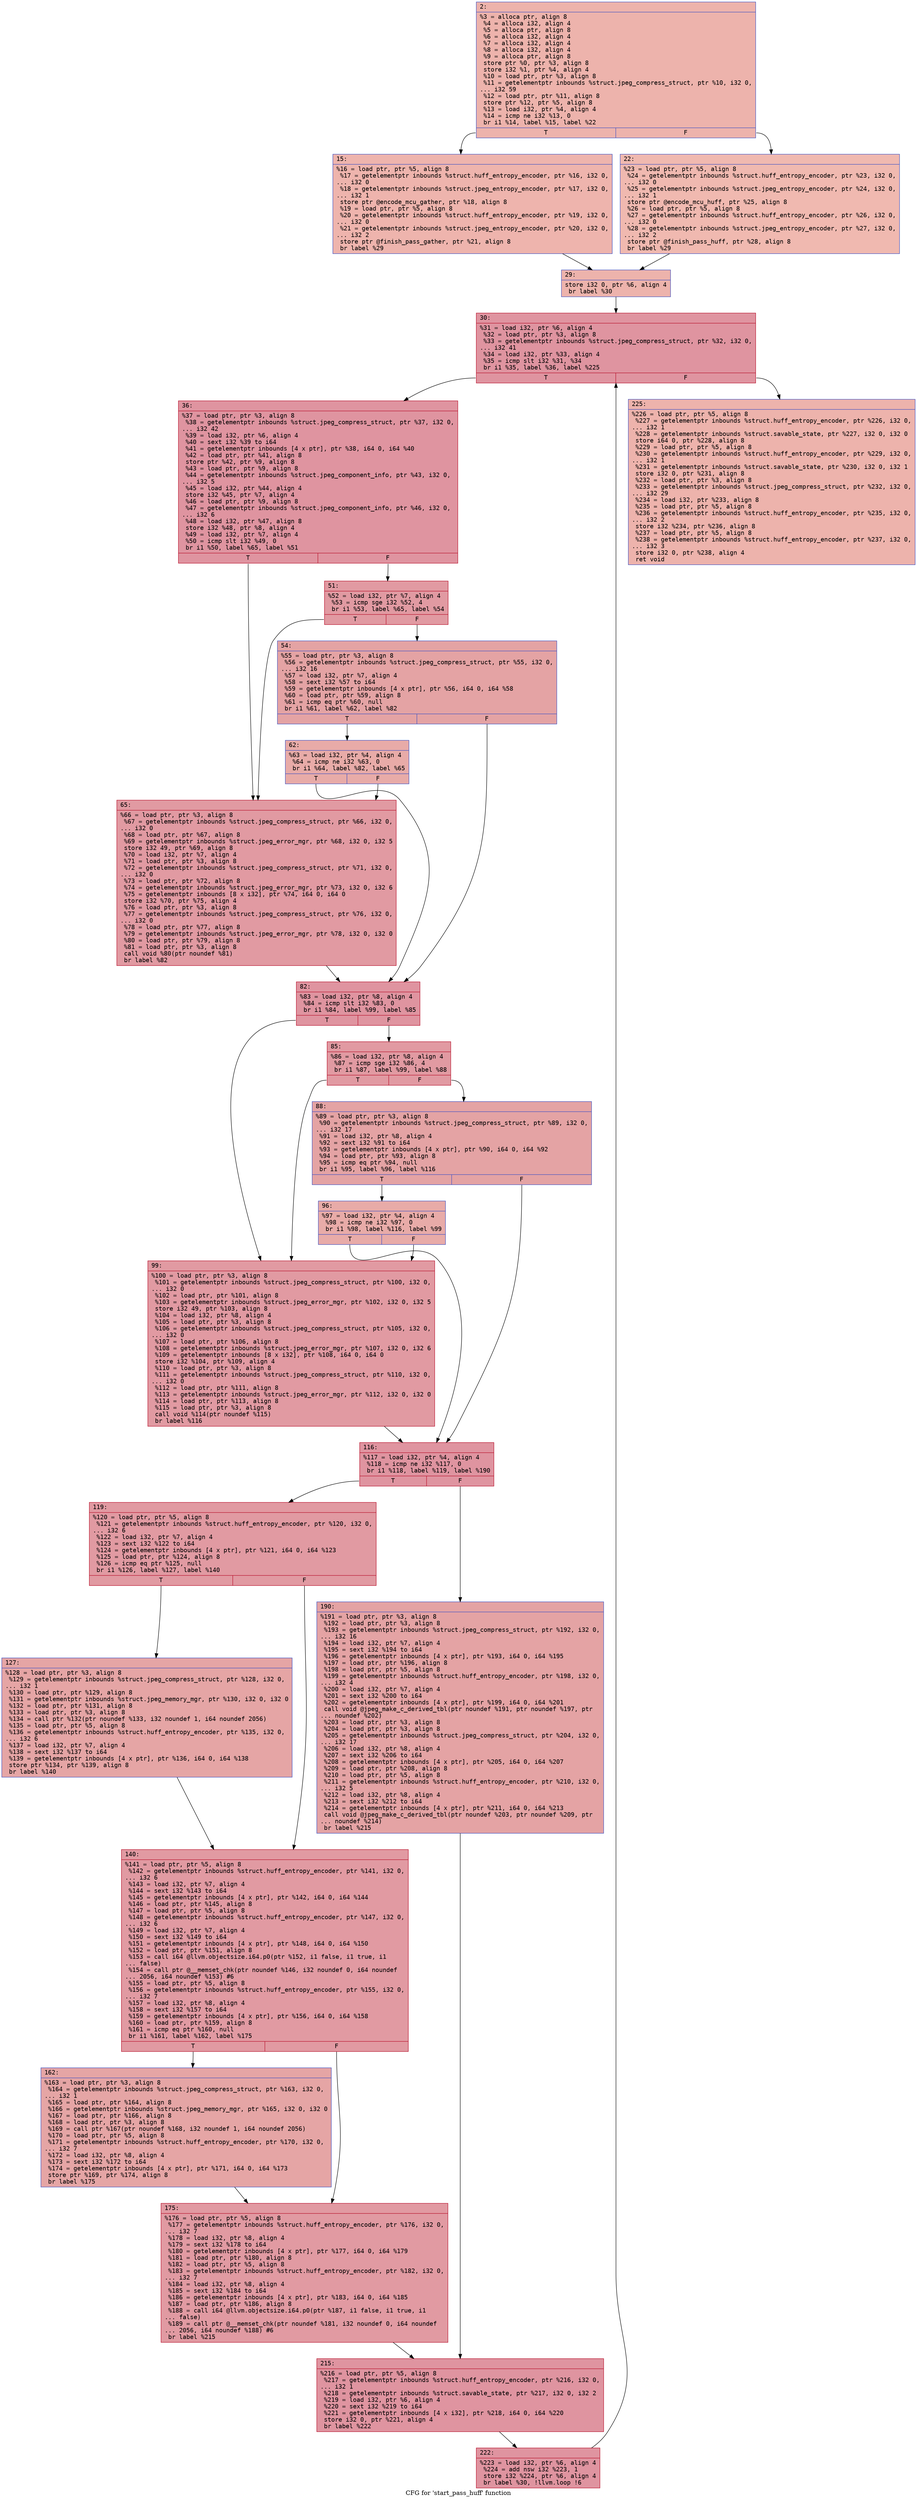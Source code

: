 digraph "CFG for 'start_pass_huff' function" {
	label="CFG for 'start_pass_huff' function";

	Node0x600001e43ca0 [shape=record,color="#3d50c3ff", style=filled, fillcolor="#d6524470" fontname="Courier",label="{2:\l|  %3 = alloca ptr, align 8\l  %4 = alloca i32, align 4\l  %5 = alloca ptr, align 8\l  %6 = alloca i32, align 4\l  %7 = alloca i32, align 4\l  %8 = alloca i32, align 4\l  %9 = alloca ptr, align 8\l  store ptr %0, ptr %3, align 8\l  store i32 %1, ptr %4, align 4\l  %10 = load ptr, ptr %3, align 8\l  %11 = getelementptr inbounds %struct.jpeg_compress_struct, ptr %10, i32 0,\l... i32 59\l  %12 = load ptr, ptr %11, align 8\l  store ptr %12, ptr %5, align 8\l  %13 = load i32, ptr %4, align 4\l  %14 = icmp ne i32 %13, 0\l  br i1 %14, label %15, label %22\l|{<s0>T|<s1>F}}"];
	Node0x600001e43ca0:s0 -> Node0x600001e43cf0[tooltip="2 -> 15\nProbability 62.50%" ];
	Node0x600001e43ca0:s1 -> Node0x600001e43d40[tooltip="2 -> 22\nProbability 37.50%" ];
	Node0x600001e43cf0 [shape=record,color="#3d50c3ff", style=filled, fillcolor="#d8564670" fontname="Courier",label="{15:\l|  %16 = load ptr, ptr %5, align 8\l  %17 = getelementptr inbounds %struct.huff_entropy_encoder, ptr %16, i32 0,\l... i32 0\l  %18 = getelementptr inbounds %struct.jpeg_entropy_encoder, ptr %17, i32 0,\l... i32 1\l  store ptr @encode_mcu_gather, ptr %18, align 8\l  %19 = load ptr, ptr %5, align 8\l  %20 = getelementptr inbounds %struct.huff_entropy_encoder, ptr %19, i32 0,\l... i32 0\l  %21 = getelementptr inbounds %struct.jpeg_entropy_encoder, ptr %20, i32 0,\l... i32 2\l  store ptr @finish_pass_gather, ptr %21, align 8\l  br label %29\l}"];
	Node0x600001e43cf0 -> Node0x600001e43d90[tooltip="15 -> 29\nProbability 100.00%" ];
	Node0x600001e43d40 [shape=record,color="#3d50c3ff", style=filled, fillcolor="#de614d70" fontname="Courier",label="{22:\l|  %23 = load ptr, ptr %5, align 8\l  %24 = getelementptr inbounds %struct.huff_entropy_encoder, ptr %23, i32 0,\l... i32 0\l  %25 = getelementptr inbounds %struct.jpeg_entropy_encoder, ptr %24, i32 0,\l... i32 1\l  store ptr @encode_mcu_huff, ptr %25, align 8\l  %26 = load ptr, ptr %5, align 8\l  %27 = getelementptr inbounds %struct.huff_entropy_encoder, ptr %26, i32 0,\l... i32 0\l  %28 = getelementptr inbounds %struct.jpeg_entropy_encoder, ptr %27, i32 0,\l... i32 2\l  store ptr @finish_pass_huff, ptr %28, align 8\l  br label %29\l}"];
	Node0x600001e43d40 -> Node0x600001e43d90[tooltip="22 -> 29\nProbability 100.00%" ];
	Node0x600001e43d90 [shape=record,color="#3d50c3ff", style=filled, fillcolor="#d6524470" fontname="Courier",label="{29:\l|  store i32 0, ptr %6, align 4\l  br label %30\l}"];
	Node0x600001e43d90 -> Node0x600001e43de0[tooltip="29 -> 30\nProbability 100.00%" ];
	Node0x600001e43de0 [shape=record,color="#b70d28ff", style=filled, fillcolor="#b70d2870" fontname="Courier",label="{30:\l|  %31 = load i32, ptr %6, align 4\l  %32 = load ptr, ptr %3, align 8\l  %33 = getelementptr inbounds %struct.jpeg_compress_struct, ptr %32, i32 0,\l... i32 41\l  %34 = load i32, ptr %33, align 4\l  %35 = icmp slt i32 %31, %34\l  br i1 %35, label %36, label %225\l|{<s0>T|<s1>F}}"];
	Node0x600001e43de0:s0 -> Node0x600001e43e30[tooltip="30 -> 36\nProbability 96.88%" ];
	Node0x600001e43de0:s1 -> Node0x600001e44460[tooltip="30 -> 225\nProbability 3.12%" ];
	Node0x600001e43e30 [shape=record,color="#b70d28ff", style=filled, fillcolor="#b70d2870" fontname="Courier",label="{36:\l|  %37 = load ptr, ptr %3, align 8\l  %38 = getelementptr inbounds %struct.jpeg_compress_struct, ptr %37, i32 0,\l... i32 42\l  %39 = load i32, ptr %6, align 4\l  %40 = sext i32 %39 to i64\l  %41 = getelementptr inbounds [4 x ptr], ptr %38, i64 0, i64 %40\l  %42 = load ptr, ptr %41, align 8\l  store ptr %42, ptr %9, align 8\l  %43 = load ptr, ptr %9, align 8\l  %44 = getelementptr inbounds %struct.jpeg_component_info, ptr %43, i32 0,\l... i32 5\l  %45 = load i32, ptr %44, align 4\l  store i32 %45, ptr %7, align 4\l  %46 = load ptr, ptr %9, align 8\l  %47 = getelementptr inbounds %struct.jpeg_component_info, ptr %46, i32 0,\l... i32 6\l  %48 = load i32, ptr %47, align 8\l  store i32 %48, ptr %8, align 4\l  %49 = load i32, ptr %7, align 4\l  %50 = icmp slt i32 %49, 0\l  br i1 %50, label %65, label %51\l|{<s0>T|<s1>F}}"];
	Node0x600001e43e30:s0 -> Node0x600001e43f70[tooltip="36 -> 65\nProbability 37.50%" ];
	Node0x600001e43e30:s1 -> Node0x600001e43e80[tooltip="36 -> 51\nProbability 62.50%" ];
	Node0x600001e43e80 [shape=record,color="#b70d28ff", style=filled, fillcolor="#bb1b2c70" fontname="Courier",label="{51:\l|  %52 = load i32, ptr %7, align 4\l  %53 = icmp sge i32 %52, 4\l  br i1 %53, label %65, label %54\l|{<s0>T|<s1>F}}"];
	Node0x600001e43e80:s0 -> Node0x600001e43f70[tooltip="51 -> 65\nProbability 50.00%" ];
	Node0x600001e43e80:s1 -> Node0x600001e43ed0[tooltip="51 -> 54\nProbability 50.00%" ];
	Node0x600001e43ed0 [shape=record,color="#3d50c3ff", style=filled, fillcolor="#c32e3170" fontname="Courier",label="{54:\l|  %55 = load ptr, ptr %3, align 8\l  %56 = getelementptr inbounds %struct.jpeg_compress_struct, ptr %55, i32 0,\l... i32 16\l  %57 = load i32, ptr %7, align 4\l  %58 = sext i32 %57 to i64\l  %59 = getelementptr inbounds [4 x ptr], ptr %56, i64 0, i64 %58\l  %60 = load ptr, ptr %59, align 8\l  %61 = icmp eq ptr %60, null\l  br i1 %61, label %62, label %82\l|{<s0>T|<s1>F}}"];
	Node0x600001e43ed0:s0 -> Node0x600001e43f20[tooltip="54 -> 62\nProbability 37.50%" ];
	Node0x600001e43ed0:s1 -> Node0x600001e44000[tooltip="54 -> 82\nProbability 62.50%" ];
	Node0x600001e43f20 [shape=record,color="#3d50c3ff", style=filled, fillcolor="#cc403a70" fontname="Courier",label="{62:\l|  %63 = load i32, ptr %4, align 4\l  %64 = icmp ne i32 %63, 0\l  br i1 %64, label %82, label %65\l|{<s0>T|<s1>F}}"];
	Node0x600001e43f20:s0 -> Node0x600001e44000[tooltip="62 -> 82\nProbability 62.50%" ];
	Node0x600001e43f20:s1 -> Node0x600001e43f70[tooltip="62 -> 65\nProbability 37.50%" ];
	Node0x600001e43f70 [shape=record,color="#b70d28ff", style=filled, fillcolor="#bb1b2c70" fontname="Courier",label="{65:\l|  %66 = load ptr, ptr %3, align 8\l  %67 = getelementptr inbounds %struct.jpeg_compress_struct, ptr %66, i32 0,\l... i32 0\l  %68 = load ptr, ptr %67, align 8\l  %69 = getelementptr inbounds %struct.jpeg_error_mgr, ptr %68, i32 0, i32 5\l  store i32 49, ptr %69, align 8\l  %70 = load i32, ptr %7, align 4\l  %71 = load ptr, ptr %3, align 8\l  %72 = getelementptr inbounds %struct.jpeg_compress_struct, ptr %71, i32 0,\l... i32 0\l  %73 = load ptr, ptr %72, align 8\l  %74 = getelementptr inbounds %struct.jpeg_error_mgr, ptr %73, i32 0, i32 6\l  %75 = getelementptr inbounds [8 x i32], ptr %74, i64 0, i64 0\l  store i32 %70, ptr %75, align 4\l  %76 = load ptr, ptr %3, align 8\l  %77 = getelementptr inbounds %struct.jpeg_compress_struct, ptr %76, i32 0,\l... i32 0\l  %78 = load ptr, ptr %77, align 8\l  %79 = getelementptr inbounds %struct.jpeg_error_mgr, ptr %78, i32 0, i32 0\l  %80 = load ptr, ptr %79, align 8\l  %81 = load ptr, ptr %3, align 8\l  call void %80(ptr noundef %81)\l  br label %82\l}"];
	Node0x600001e43f70 -> Node0x600001e44000[tooltip="65 -> 82\nProbability 100.00%" ];
	Node0x600001e44000 [shape=record,color="#b70d28ff", style=filled, fillcolor="#b70d2870" fontname="Courier",label="{82:\l|  %83 = load i32, ptr %8, align 4\l  %84 = icmp slt i32 %83, 0\l  br i1 %84, label %99, label %85\l|{<s0>T|<s1>F}}"];
	Node0x600001e44000:s0 -> Node0x600001e44140[tooltip="82 -> 99\nProbability 37.50%" ];
	Node0x600001e44000:s1 -> Node0x600001e44050[tooltip="82 -> 85\nProbability 62.50%" ];
	Node0x600001e44050 [shape=record,color="#b70d28ff", style=filled, fillcolor="#bb1b2c70" fontname="Courier",label="{85:\l|  %86 = load i32, ptr %8, align 4\l  %87 = icmp sge i32 %86, 4\l  br i1 %87, label %99, label %88\l|{<s0>T|<s1>F}}"];
	Node0x600001e44050:s0 -> Node0x600001e44140[tooltip="85 -> 99\nProbability 50.00%" ];
	Node0x600001e44050:s1 -> Node0x600001e440a0[tooltip="85 -> 88\nProbability 50.00%" ];
	Node0x600001e440a0 [shape=record,color="#3d50c3ff", style=filled, fillcolor="#c32e3170" fontname="Courier",label="{88:\l|  %89 = load ptr, ptr %3, align 8\l  %90 = getelementptr inbounds %struct.jpeg_compress_struct, ptr %89, i32 0,\l... i32 17\l  %91 = load i32, ptr %8, align 4\l  %92 = sext i32 %91 to i64\l  %93 = getelementptr inbounds [4 x ptr], ptr %90, i64 0, i64 %92\l  %94 = load ptr, ptr %93, align 8\l  %95 = icmp eq ptr %94, null\l  br i1 %95, label %96, label %116\l|{<s0>T|<s1>F}}"];
	Node0x600001e440a0:s0 -> Node0x600001e440f0[tooltip="88 -> 96\nProbability 37.50%" ];
	Node0x600001e440a0:s1 -> Node0x600001e44190[tooltip="88 -> 116\nProbability 62.50%" ];
	Node0x600001e440f0 [shape=record,color="#3d50c3ff", style=filled, fillcolor="#cc403a70" fontname="Courier",label="{96:\l|  %97 = load i32, ptr %4, align 4\l  %98 = icmp ne i32 %97, 0\l  br i1 %98, label %116, label %99\l|{<s0>T|<s1>F}}"];
	Node0x600001e440f0:s0 -> Node0x600001e44190[tooltip="96 -> 116\nProbability 62.50%" ];
	Node0x600001e440f0:s1 -> Node0x600001e44140[tooltip="96 -> 99\nProbability 37.50%" ];
	Node0x600001e44140 [shape=record,color="#b70d28ff", style=filled, fillcolor="#bb1b2c70" fontname="Courier",label="{99:\l|  %100 = load ptr, ptr %3, align 8\l  %101 = getelementptr inbounds %struct.jpeg_compress_struct, ptr %100, i32 0,\l... i32 0\l  %102 = load ptr, ptr %101, align 8\l  %103 = getelementptr inbounds %struct.jpeg_error_mgr, ptr %102, i32 0, i32 5\l  store i32 49, ptr %103, align 8\l  %104 = load i32, ptr %8, align 4\l  %105 = load ptr, ptr %3, align 8\l  %106 = getelementptr inbounds %struct.jpeg_compress_struct, ptr %105, i32 0,\l... i32 0\l  %107 = load ptr, ptr %106, align 8\l  %108 = getelementptr inbounds %struct.jpeg_error_mgr, ptr %107, i32 0, i32 6\l  %109 = getelementptr inbounds [8 x i32], ptr %108, i64 0, i64 0\l  store i32 %104, ptr %109, align 4\l  %110 = load ptr, ptr %3, align 8\l  %111 = getelementptr inbounds %struct.jpeg_compress_struct, ptr %110, i32 0,\l... i32 0\l  %112 = load ptr, ptr %111, align 8\l  %113 = getelementptr inbounds %struct.jpeg_error_mgr, ptr %112, i32 0, i32 0\l  %114 = load ptr, ptr %113, align 8\l  %115 = load ptr, ptr %3, align 8\l  call void %114(ptr noundef %115)\l  br label %116\l}"];
	Node0x600001e44140 -> Node0x600001e44190[tooltip="99 -> 116\nProbability 100.00%" ];
	Node0x600001e44190 [shape=record,color="#b70d28ff", style=filled, fillcolor="#b70d2870" fontname="Courier",label="{116:\l|  %117 = load i32, ptr %4, align 4\l  %118 = icmp ne i32 %117, 0\l  br i1 %118, label %119, label %190\l|{<s0>T|<s1>F}}"];
	Node0x600001e44190:s0 -> Node0x600001e441e0[tooltip="116 -> 119\nProbability 62.50%" ];
	Node0x600001e44190:s1 -> Node0x600001e44370[tooltip="116 -> 190\nProbability 37.50%" ];
	Node0x600001e441e0 [shape=record,color="#b70d28ff", style=filled, fillcolor="#bb1b2c70" fontname="Courier",label="{119:\l|  %120 = load ptr, ptr %5, align 8\l  %121 = getelementptr inbounds %struct.huff_entropy_encoder, ptr %120, i32 0,\l... i32 6\l  %122 = load i32, ptr %7, align 4\l  %123 = sext i32 %122 to i64\l  %124 = getelementptr inbounds [4 x ptr], ptr %121, i64 0, i64 %123\l  %125 = load ptr, ptr %124, align 8\l  %126 = icmp eq ptr %125, null\l  br i1 %126, label %127, label %140\l|{<s0>T|<s1>F}}"];
	Node0x600001e441e0:s0 -> Node0x600001e44230[tooltip="119 -> 127\nProbability 37.50%" ];
	Node0x600001e441e0:s1 -> Node0x600001e44280[tooltip="119 -> 140\nProbability 62.50%" ];
	Node0x600001e44230 [shape=record,color="#3d50c3ff", style=filled, fillcolor="#c5333470" fontname="Courier",label="{127:\l|  %128 = load ptr, ptr %3, align 8\l  %129 = getelementptr inbounds %struct.jpeg_compress_struct, ptr %128, i32 0,\l... i32 1\l  %130 = load ptr, ptr %129, align 8\l  %131 = getelementptr inbounds %struct.jpeg_memory_mgr, ptr %130, i32 0, i32 0\l  %132 = load ptr, ptr %131, align 8\l  %133 = load ptr, ptr %3, align 8\l  %134 = call ptr %132(ptr noundef %133, i32 noundef 1, i64 noundef 2056)\l  %135 = load ptr, ptr %5, align 8\l  %136 = getelementptr inbounds %struct.huff_entropy_encoder, ptr %135, i32 0,\l... i32 6\l  %137 = load i32, ptr %7, align 4\l  %138 = sext i32 %137 to i64\l  %139 = getelementptr inbounds [4 x ptr], ptr %136, i64 0, i64 %138\l  store ptr %134, ptr %139, align 8\l  br label %140\l}"];
	Node0x600001e44230 -> Node0x600001e44280[tooltip="127 -> 140\nProbability 100.00%" ];
	Node0x600001e44280 [shape=record,color="#b70d28ff", style=filled, fillcolor="#bb1b2c70" fontname="Courier",label="{140:\l|  %141 = load ptr, ptr %5, align 8\l  %142 = getelementptr inbounds %struct.huff_entropy_encoder, ptr %141, i32 0,\l... i32 6\l  %143 = load i32, ptr %7, align 4\l  %144 = sext i32 %143 to i64\l  %145 = getelementptr inbounds [4 x ptr], ptr %142, i64 0, i64 %144\l  %146 = load ptr, ptr %145, align 8\l  %147 = load ptr, ptr %5, align 8\l  %148 = getelementptr inbounds %struct.huff_entropy_encoder, ptr %147, i32 0,\l... i32 6\l  %149 = load i32, ptr %7, align 4\l  %150 = sext i32 %149 to i64\l  %151 = getelementptr inbounds [4 x ptr], ptr %148, i64 0, i64 %150\l  %152 = load ptr, ptr %151, align 8\l  %153 = call i64 @llvm.objectsize.i64.p0(ptr %152, i1 false, i1 true, i1\l... false)\l  %154 = call ptr @__memset_chk(ptr noundef %146, i32 noundef 0, i64 noundef\l... 2056, i64 noundef %153) #6\l  %155 = load ptr, ptr %5, align 8\l  %156 = getelementptr inbounds %struct.huff_entropy_encoder, ptr %155, i32 0,\l... i32 7\l  %157 = load i32, ptr %8, align 4\l  %158 = sext i32 %157 to i64\l  %159 = getelementptr inbounds [4 x ptr], ptr %156, i64 0, i64 %158\l  %160 = load ptr, ptr %159, align 8\l  %161 = icmp eq ptr %160, null\l  br i1 %161, label %162, label %175\l|{<s0>T|<s1>F}}"];
	Node0x600001e44280:s0 -> Node0x600001e442d0[tooltip="140 -> 162\nProbability 37.50%" ];
	Node0x600001e44280:s1 -> Node0x600001e44320[tooltip="140 -> 175\nProbability 62.50%" ];
	Node0x600001e442d0 [shape=record,color="#3d50c3ff", style=filled, fillcolor="#c5333470" fontname="Courier",label="{162:\l|  %163 = load ptr, ptr %3, align 8\l  %164 = getelementptr inbounds %struct.jpeg_compress_struct, ptr %163, i32 0,\l... i32 1\l  %165 = load ptr, ptr %164, align 8\l  %166 = getelementptr inbounds %struct.jpeg_memory_mgr, ptr %165, i32 0, i32 0\l  %167 = load ptr, ptr %166, align 8\l  %168 = load ptr, ptr %3, align 8\l  %169 = call ptr %167(ptr noundef %168, i32 noundef 1, i64 noundef 2056)\l  %170 = load ptr, ptr %5, align 8\l  %171 = getelementptr inbounds %struct.huff_entropy_encoder, ptr %170, i32 0,\l... i32 7\l  %172 = load i32, ptr %8, align 4\l  %173 = sext i32 %172 to i64\l  %174 = getelementptr inbounds [4 x ptr], ptr %171, i64 0, i64 %173\l  store ptr %169, ptr %174, align 8\l  br label %175\l}"];
	Node0x600001e442d0 -> Node0x600001e44320[tooltip="162 -> 175\nProbability 100.00%" ];
	Node0x600001e44320 [shape=record,color="#b70d28ff", style=filled, fillcolor="#bb1b2c70" fontname="Courier",label="{175:\l|  %176 = load ptr, ptr %5, align 8\l  %177 = getelementptr inbounds %struct.huff_entropy_encoder, ptr %176, i32 0,\l... i32 7\l  %178 = load i32, ptr %8, align 4\l  %179 = sext i32 %178 to i64\l  %180 = getelementptr inbounds [4 x ptr], ptr %177, i64 0, i64 %179\l  %181 = load ptr, ptr %180, align 8\l  %182 = load ptr, ptr %5, align 8\l  %183 = getelementptr inbounds %struct.huff_entropy_encoder, ptr %182, i32 0,\l... i32 7\l  %184 = load i32, ptr %8, align 4\l  %185 = sext i32 %184 to i64\l  %186 = getelementptr inbounds [4 x ptr], ptr %183, i64 0, i64 %185\l  %187 = load ptr, ptr %186, align 8\l  %188 = call i64 @llvm.objectsize.i64.p0(ptr %187, i1 false, i1 true, i1\l... false)\l  %189 = call ptr @__memset_chk(ptr noundef %181, i32 noundef 0, i64 noundef\l... 2056, i64 noundef %188) #6\l  br label %215\l}"];
	Node0x600001e44320 -> Node0x600001e443c0[tooltip="175 -> 215\nProbability 100.00%" ];
	Node0x600001e44370 [shape=record,color="#3d50c3ff", style=filled, fillcolor="#c32e3170" fontname="Courier",label="{190:\l|  %191 = load ptr, ptr %3, align 8\l  %192 = load ptr, ptr %3, align 8\l  %193 = getelementptr inbounds %struct.jpeg_compress_struct, ptr %192, i32 0,\l... i32 16\l  %194 = load i32, ptr %7, align 4\l  %195 = sext i32 %194 to i64\l  %196 = getelementptr inbounds [4 x ptr], ptr %193, i64 0, i64 %195\l  %197 = load ptr, ptr %196, align 8\l  %198 = load ptr, ptr %5, align 8\l  %199 = getelementptr inbounds %struct.huff_entropy_encoder, ptr %198, i32 0,\l... i32 4\l  %200 = load i32, ptr %7, align 4\l  %201 = sext i32 %200 to i64\l  %202 = getelementptr inbounds [4 x ptr], ptr %199, i64 0, i64 %201\l  call void @jpeg_make_c_derived_tbl(ptr noundef %191, ptr noundef %197, ptr\l... noundef %202)\l  %203 = load ptr, ptr %3, align 8\l  %204 = load ptr, ptr %3, align 8\l  %205 = getelementptr inbounds %struct.jpeg_compress_struct, ptr %204, i32 0,\l... i32 17\l  %206 = load i32, ptr %8, align 4\l  %207 = sext i32 %206 to i64\l  %208 = getelementptr inbounds [4 x ptr], ptr %205, i64 0, i64 %207\l  %209 = load ptr, ptr %208, align 8\l  %210 = load ptr, ptr %5, align 8\l  %211 = getelementptr inbounds %struct.huff_entropy_encoder, ptr %210, i32 0,\l... i32 5\l  %212 = load i32, ptr %8, align 4\l  %213 = sext i32 %212 to i64\l  %214 = getelementptr inbounds [4 x ptr], ptr %211, i64 0, i64 %213\l  call void @jpeg_make_c_derived_tbl(ptr noundef %203, ptr noundef %209, ptr\l... noundef %214)\l  br label %215\l}"];
	Node0x600001e44370 -> Node0x600001e443c0[tooltip="190 -> 215\nProbability 100.00%" ];
	Node0x600001e443c0 [shape=record,color="#b70d28ff", style=filled, fillcolor="#b70d2870" fontname="Courier",label="{215:\l|  %216 = load ptr, ptr %5, align 8\l  %217 = getelementptr inbounds %struct.huff_entropy_encoder, ptr %216, i32 0,\l... i32 1\l  %218 = getelementptr inbounds %struct.savable_state, ptr %217, i32 0, i32 2\l  %219 = load i32, ptr %6, align 4\l  %220 = sext i32 %219 to i64\l  %221 = getelementptr inbounds [4 x i32], ptr %218, i64 0, i64 %220\l  store i32 0, ptr %221, align 4\l  br label %222\l}"];
	Node0x600001e443c0 -> Node0x600001e44410[tooltip="215 -> 222\nProbability 100.00%" ];
	Node0x600001e44410 [shape=record,color="#b70d28ff", style=filled, fillcolor="#b70d2870" fontname="Courier",label="{222:\l|  %223 = load i32, ptr %6, align 4\l  %224 = add nsw i32 %223, 1\l  store i32 %224, ptr %6, align 4\l  br label %30, !llvm.loop !6\l}"];
	Node0x600001e44410 -> Node0x600001e43de0[tooltip="222 -> 30\nProbability 100.00%" ];
	Node0x600001e44460 [shape=record,color="#3d50c3ff", style=filled, fillcolor="#d6524470" fontname="Courier",label="{225:\l|  %226 = load ptr, ptr %5, align 8\l  %227 = getelementptr inbounds %struct.huff_entropy_encoder, ptr %226, i32 0,\l... i32 1\l  %228 = getelementptr inbounds %struct.savable_state, ptr %227, i32 0, i32 0\l  store i64 0, ptr %228, align 8\l  %229 = load ptr, ptr %5, align 8\l  %230 = getelementptr inbounds %struct.huff_entropy_encoder, ptr %229, i32 0,\l... i32 1\l  %231 = getelementptr inbounds %struct.savable_state, ptr %230, i32 0, i32 1\l  store i32 0, ptr %231, align 8\l  %232 = load ptr, ptr %3, align 8\l  %233 = getelementptr inbounds %struct.jpeg_compress_struct, ptr %232, i32 0,\l... i32 29\l  %234 = load i32, ptr %233, align 8\l  %235 = load ptr, ptr %5, align 8\l  %236 = getelementptr inbounds %struct.huff_entropy_encoder, ptr %235, i32 0,\l... i32 2\l  store i32 %234, ptr %236, align 8\l  %237 = load ptr, ptr %5, align 8\l  %238 = getelementptr inbounds %struct.huff_entropy_encoder, ptr %237, i32 0,\l... i32 3\l  store i32 0, ptr %238, align 4\l  ret void\l}"];
}
